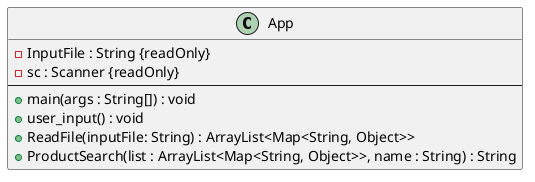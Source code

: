 @startuml
Class App{
- InputFile : String {readOnly}
- sc : Scanner {readOnly}
----
+ main(args : String[]) : void
+ user_input() : void
+ ReadFile(inputFile: String) : ArrayList<Map<String, Object>>
+ ProductSearch(list : ArrayList<Map<String, Object>>, name : String) : String
}

@enduml